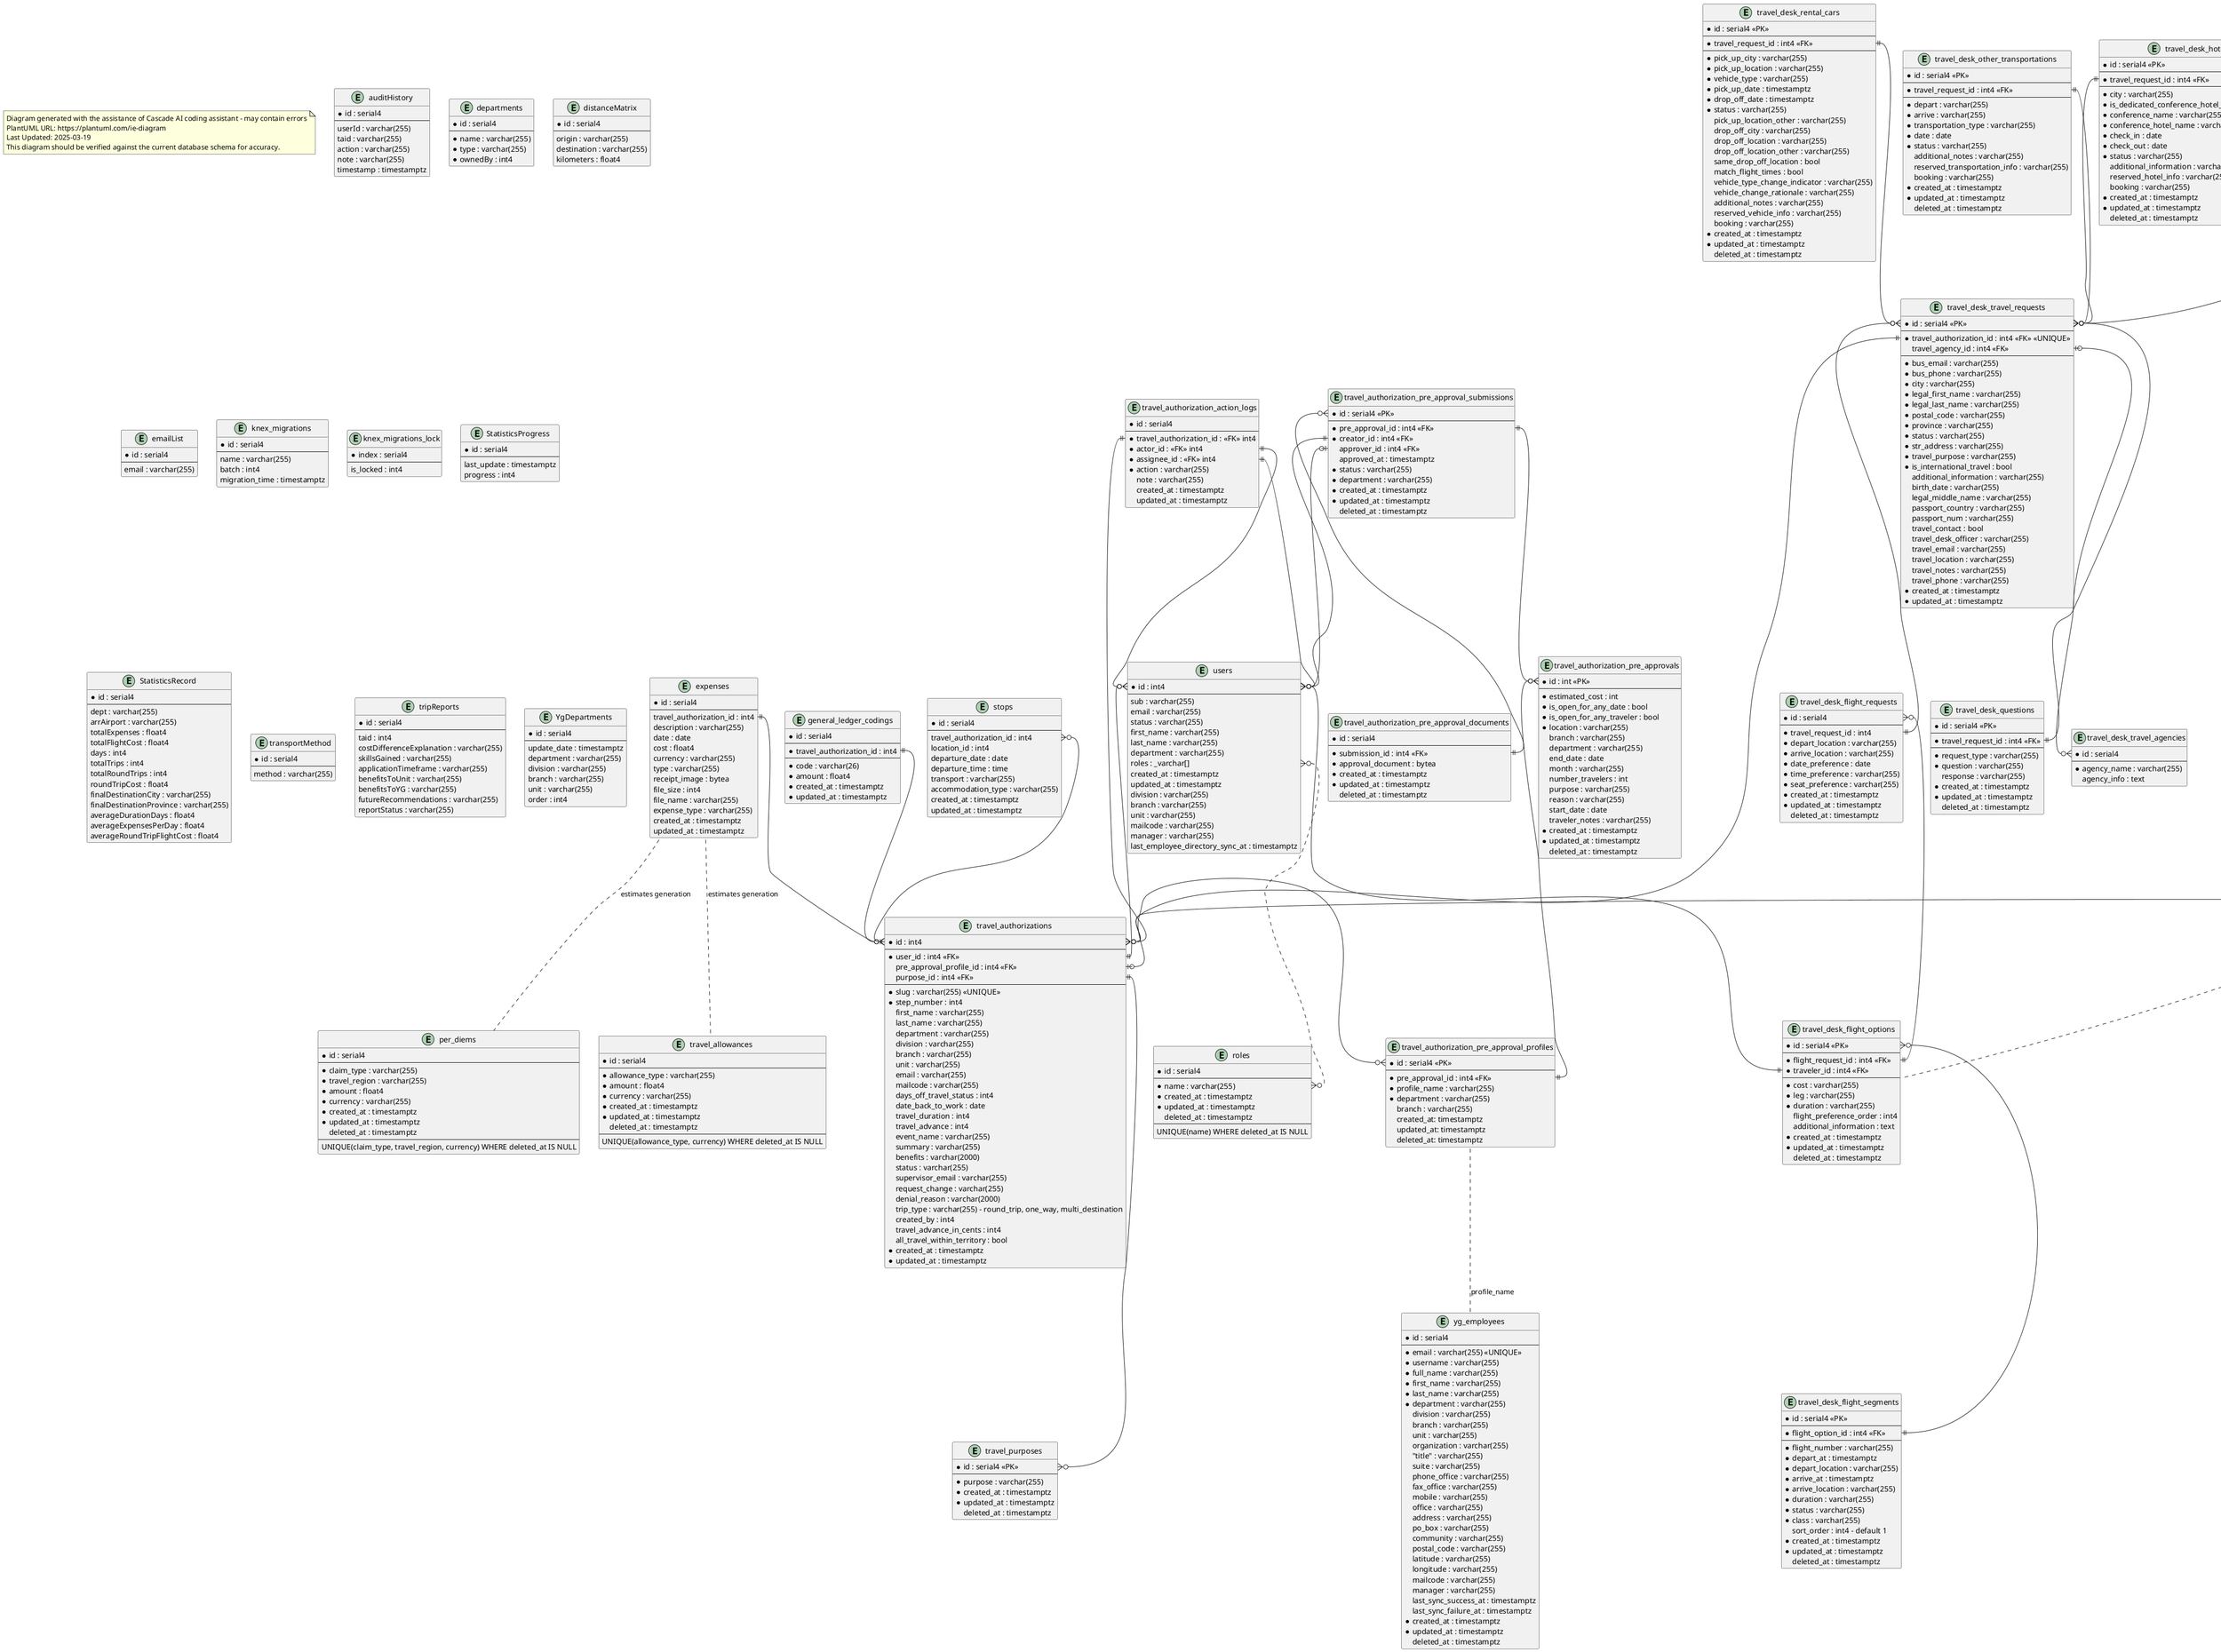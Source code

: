 @startuml Entity Relationship Diagram
top to bottom direction

note as Disclaimer
Diagram generated with the assistance of Cascade AI coding assistant - may contain errors
PlantUML URL: https://plantuml.com/ie-diagram
Last Updated: 2025-03-19
This diagram should be verified against the current database schema for accuracy.
end note

entity "auditHistory" {
  * id : serial4
  --
  userId : varchar(255)
  taid : varchar(255)
  action : varchar(255)
  note : varchar(255)
  timestamp : timestamptz
}

entity "departments" {
  * id : serial4
  --
  * name : varchar(255)
  * type : varchar(255)
  * ownedBy : int4
}

entity "distanceMatrix" {
  * id : serial4
  --
  origin : varchar(255)
  destination : varchar(255)
  kilometers : float4
}

entity "emailList" {
  * id : serial4
  --
  email : varchar(255)
}

entity "expenses" {
  * id : serial4
  --
  travel_authorization_id : int4
  description : varchar(255)
  date : date
  cost : float4
  currency : varchar(255)
  type : varchar(255)
  receipt_image : bytea
  file_size : int4
  file_name : varchar(255)
  expense_type : varchar(255)
  created_at : timestamptz
  updated_at : timestamptz
}

entity "flight_reconciliations" {
  * id : serial4 <<PK>>
  --
  * reconcilerd_id : int4 <<FK>>
  * external_trav_com_identifier : int4 <<UNIQUE>>
  * invoice_detail_segment numeric(19, 4)
  * invoice_detail_vendor_name varchar(255)
  * invoice_detail_computed_traveler_first_name varchar(255)
  * invoice_detail_computed_traveler_last_name varchar(255)
  * reconciled : bool : default false
  --
  invoice_booking_date timestamptz
  invoice_department varchar(255)
  invoice_detail_computed_agent_name varchar(255)
  segments_computed_flight_info text
  segments_computed_final_destination varchar(255)
  reconcile_period : int4
  --
  * created_at : timestamptz : default CURRENT_TIMESTAMP
  * updated_at : timestamptz : default CURRENT_TIMESTAMP
  deleted_at : timestamptz
  --
  Relates to external TravCom database table ARInvoiceDetailsNoHealth -> InvoiceDetailID
}

entity "general_ledger_codings" {
  * id : serial4
  --
  * travel_authorization_id : int4
  --
  * code : varchar(26)
  * amount : float4
  * created_at : timestamptz
  * updated_at : timestamptz
}

entity "knex_migrations" {
  * id : serial4
  --
  name : varchar(255)
  batch : int4
  migration_time : timestamptz
}

entity "knex_migrations_lock" {
  * index : serial4
  --
  is_locked : int4
}

entity "locations" {
  * id : int4
  --
  province : varchar(255)
  city : varchar(255)
  created_at : timestamptz
  updated_at : timestamptz
}

entity "per_diems" {
  * id : serial4
  --
  * claim_type : varchar(255)
  * travel_region : varchar(255)
  * amount : float4
  * currency : varchar(255)
  * created_at : timestamptz
  * updated_at : timestamptz
  deleted_at : timestamptz
  --
  UNIQUE(claim_type, travel_region, currency) WHERE deleted_at IS NULL
}

entity "roles" {
  * id : serial4
  --
  * name : varchar(255)
  * created_at : timestamptz
  * updated_at : timestamptz
  deleted_at : timestamptz
  --
  UNIQUE(name) WHERE deleted_at IS NULL
}

entity "StatisticsProgress" {
  * id : serial4
  --
  last_update : timestamptz
  progress : int4
}

entity "StatisticsRecord" {
  * id : serial4
  --
  dept : varchar(255)
  arrAirport : varchar(255)
  totalExpenses : float4
  totalFlightCost : float4
  days : int4
  totalTrips : int4
  totalRoundTrips : int4
  roundTripCost : float4
  finalDestinationCity : varchar(255)
  finalDestinationProvince : varchar(255)
  averageDurationDays : float4
  averageExpensesPerDay : float4
  averageRoundTripFlightCost : float4
}

entity "stops" {
  * id : serial4
  --
  travel_authorization_id : int4
  location_id : int4
  departure_date : date
  departure_time : time
  transport : varchar(255)
  accommodation_type : varchar(255)
  created_at : timestamptz
  updated_at : timestamptz
}

entity "transportMethod" {
  * id : serial4
  --
  method : varchar(255)
}

entity "travel_allowances" {
  * id : serial4
  --
  * allowance_type : varchar(255)
  * amount : float4
  * currency : varchar(255)
  * created_at : timestamptz
  * updated_at : timestamptz
  deleted_at : timestamptz
  --
  UNIQUE(allowance_type, currency) WHERE deleted_at IS NULL
}

entity "travel_authorization_action_logs" {
  * id : serial4
  --
  * travel_authorization_id : <<FK>> int4
  * actor_id : <<FK>> int4
  * assignee_id : <<FK>> int4
  * action : varchar(255)
  note : varchar(255)
  created_at : timestamptz
  updated_at : timestamptz
}

together {
  entity "travel_authorization_pre_approval_documents" {
    * id : serial4
    --
    * submission_id : int4 <<FK>>
    * approval_document : bytea
    * created_at : timestamptz
    * updated_at : timestamptz
    deleted_at : timestamptz
  }

  entity "travel_authorization_pre_approval_profiles" {
    * id : serial4 <<PK>>
    --
    * pre_approval_id : int4 <<FK>>
    * profile_name : varchar(255)
    * department : varchar(255)
    branch : varchar(255)
    created_at: timestamptz
    updated_at: timestamptz
    deleted_at: timestamptz
  }

  entity "travel_authorization_pre_approval_submissions" {
    * id : serial4 <<PK>>
    --
    * pre_approval_id : int4 <<FK>>
    * creator_id : int4 <<FK>>
    approver_id : int4 <<FK>>
    approved_at : timestamptz
    * status : varchar(255)
    * department : varchar(255)
    * created_at : timestamptz
    * updated_at : timestamptz
    deleted_at : timestamptz
  }

  entity "travel_authorization_pre_approvals" {
    * id : int <<PK>>
    --
    * estimated_cost : int
    * is_open_for_any_date : bool
    * is_open_for_any_traveler : bool
    * location : varchar(255)
    branch : varchar(255)
    department : varchar(255)
    end_date : date
    month : varchar(255)
    number_travelers : int
    purpose : varchar(255)
    reason : varchar(255)
    start_date : date
    traveler_notes : varchar(255)
    * created_at : timestamptz
    * updated_at : timestamptz
    deleted_at : timestamptz
  }
}

entity "travel_authorizations" {
  * id : int4
  --
  * user_id : int4 <<FK>>
  pre_approval_profile_id : int4 <<FK>>
  purpose_id : int4 <<FK>>
  --
  * slug : varchar(255) <<UNIQUE>>
  * step_number : int4
  first_name : varchar(255)
  last_name : varchar(255)
  department : varchar(255)
  division : varchar(255)
  branch : varchar(255)
  unit : varchar(255)
  email : varchar(255)
  mailcode : varchar(255)
  days_off_travel_status : int4
  date_back_to_work : date
  travel_duration : int4
  travel_advance : int4
  event_name : varchar(255)
  summary : varchar(255)
  benefits : varchar(2000)
  status : varchar(255)
  supervisor_email : varchar(255)
  request_change : varchar(255)
  denial_reason : varchar(2000)
  trip_type : varchar(255) - round_trip, one_way, multi_destination
  created_by : int4
  travel_advance_in_cents : int4
  all_travel_within_territory : bool
  * created_at : timestamptz
  * updated_at : timestamptz
}

together {
  entity "travel_desk_passenger_name_record_documents" {
    * id : serial4
    --
    * travel_desk_travel_request_id : int4 <<FK>>
    --
    pnr_document : bytea
    invoice_number : varchar(255)
    * created_at : timestamptz
    * updated_at : timestamptz
    deleted_at : timestamptz
  }

  entity "travel_desk_travel_requests" {
    * id : serial4 <<PK>>
    --
    * travel_authorization_id : int4 <<FK>> <<UNIQUE>>
    travel_agency_id : int4 <<FK>>
    --
    * bus_email : varchar(255)
    * bus_phone : varchar(255)
    * city : varchar(255)
    * legal_first_name : varchar(255)
    * legal_last_name : varchar(255)
    * postal_code : varchar(255)
    * province : varchar(255)
    * status : varchar(255)
    * str_address : varchar(255)
    * travel_purpose : varchar(255)
    * is_international_travel : bool
    additional_information : varchar(255)
    birth_date : varchar(255)
    legal_middle_name : varchar(255)
    passport_country : varchar(255)
    passport_num : varchar(255)
    travel_contact : bool
    travel_desk_officer : varchar(255)
    travel_email : varchar(255)
    travel_location : varchar(255)
    travel_notes : varchar(255)
    travel_phone : varchar(255)
    * created_at : timestamptz
    * updated_at : timestamptz
  }

  entity "travel_desk_flight_options" {
    * id : serial4 <<PK>>
    --
    * flight_request_id : int4 <<FK>>
    * traveler_id : int4 <<FK>>
    --
    *cost : varchar(255)
    * leg : varchar(255)
    * duration : varchar(255)
    flight_preference_order : int4
    additional_information : text
    * created_at : timestamptz
    * updated_at : timestamptz
    deleted_at : timestamptz
  }

  entity "travel_desk_flight_requests" {
    * id : serial4
    --
    * travel_request_id : int4
    * depart_location : varchar(255)
    * arrive_location : varchar(255)
    * date_preference : date
    * time_preference : varchar(255)
    * seat_preference : varchar(255)
    * created_at : timestamptz
    * updated_at : timestamptz
    deleted_at : timestamptz
  }

  entity "travel_desk_flight_segments" {
    * id : serial4 <<PK>>
    --
    * flight_option_id : int4 <<FK>>
    --
    * flight_number : varchar(255)
    * depart_at : timestamptz
    * depart_location : varchar(255)
    * arrive_at : timestamptz
    * arrive_location : varchar(255)
    * duration : varchar(255)
    * status : varchar(255)
    * class : varchar(255)
    sort_order : int4 - default 1
    * created_at : timestamptz
    * updated_at : timestamptz
    deleted_at : timestamptz
  }

  entity "travel_desk_hotels" {
    * id : serial4 <<PK>>
    --
    * travel_request_id : int4 <<FK>>
    --
    * city : varchar(255)
    * is_dedicated_conference_hotel_available : bool
    * conference_name : varchar(255)
    * conference_hotel_name : varchar(255)
    * check_in : date
    * check_out : date
    * status : varchar(255)
    additional_information : varchar(255)
    reserved_hotel_info : varchar(255)
    booking : varchar(255)
    * created_at : timestamptz
    * updated_at : timestamptz
    deleted_at : timestamptz
  }

  entity "travel_desk_other_transportations" {
    * id : serial4 <<PK>>
    --
    * travel_request_id : int4 <<FK>>
    --
    * depart : varchar(255)
    * arrive : varchar(255)
    * transportation_type : varchar(255)
    * date : date
    * status : varchar(255)
    additional_notes : varchar(255)
    reserved_transportation_info : varchar(255)
    booking : varchar(255)
    * created_at : timestamptz
    * updated_at : timestamptz
    deleted_at : timestamptz
  }

  entity "travel_desk_questions" {
    * id : serial4 <<PK>>
    --
    * travel_request_id : int4 <<FK>>
    --
    * request_type : varchar(255)
    * question : varchar(255)
    response : varchar(255)
    * created_at : timestamptz
    * updated_at : timestamptz
    deleted_at : timestamptz
  }

  entity "travel_desk_rental_cars" {
    * id : serial4 <<PK>>
    --
    * travel_request_id : int4 <<FK>>
    --
    * pick_up_city : varchar(255)
    * pick_up_location : varchar(255)
    * vehicle_type : varchar(255)
    * pick_up_date : timestamptz
    * drop_off_date : timestamptz
    * status : varchar(255)
    pick_up_location_other : varchar(255)
    drop_off_city : varchar(255)
    drop_off_location : varchar(255)
    drop_off_location_other : varchar(255)
    same_drop_off_location : bool
    match_flight_times : bool
    vehicle_type_change_indicator : varchar(255)
    vehicle_change_rationale : varchar(255)
    additional_notes : varchar(255)
    reserved_vehicle_info : varchar(255)
    booking : varchar(255)
    * created_at : timestamptz
    * updated_at : timestamptz
    deleted_at : timestamptz
  }

  entity "travel_desk_travel_agencies" {
    * id : serial4
    --
    * agency_name : varchar(255)
    agency_info : text
  }
}

entity "travel_purposes" {
  * id : serial4 <<PK>>
  --
  * purpose : varchar(255)
  * created_at : timestamptz
  * updated_at : timestamptz
  deleted_at : timestamptz
}

entity "travel_segments" {
  * id : serial4
  --
  * travel_authorization_id : int4
  departure_location_id : int4
  arrival_location_id : int4
  --
  * segment_number : int4
  departure_on : date
  departure_time : varchar(255)
  mode_of_transport : varchar(255)
  mode_of_transport_other : varchar(255)
  accommodation_type : varchar(255)
  accommodation_type_other : varchar(255)
  * created_at : timestamptz
  * updated_at : timestamptz
}

entity "tripReports" {
  * id : serial4
  --
  taid : int4
  costDifferenceExplanation : varchar(255)
  skillsGained : varchar(255)
  applicationTimeframe : varchar(255)
  benefitsToUnit : varchar(255)
  benefitsToYG : varchar(255)
  futureRecommendations : varchar(255)
  reportStatus : varchar(255)
}

entity "users" {
  * id : int4
  --
  sub : varchar(255)
  email : varchar(255)
  status : varchar(255)
  first_name : varchar(255)
  last_name : varchar(255)
  department : varchar(255)
  roles : _varchar[]
  created_at : timestamptz
  updated_at : timestamptz
  division : varchar(255)
  branch : varchar(255)
  unit : varchar(255)
  mailcode : varchar(255)
  manager : varchar(255)
  last_employee_directory_sync_at : timestamptz
}

entity "YgDepartments" {
  * id : serial4
  --
  update_date : timestamptz
  department : varchar(255)
  division : varchar(255)
  branch : varchar(255)
  unit : varchar(255)
  order : int4
}

entity "yg_employees" {
  * id : serial4
  --
  * email : varchar(255) <<UNIQUE>>
  * username : varchar(255)
  * full_name : varchar(255)
  * first_name : varchar(255)
  * last_name : varchar(255)
  * department : varchar(255)
  division : varchar(255)
  branch : varchar(255)
  unit : varchar(255)
  organization : varchar(255)
  "title" : varchar(255)
  suite : varchar(255)
  phone_office : varchar(255)
  fax_office : varchar(255)
  mobile : varchar(255)
  office : varchar(255)
  address : varchar(255)
  po_box : varchar(255)
  community : varchar(255)
  postal_code : varchar(255)
  latitude : varchar(255)
  longitude : varchar(255)
  mailcode : varchar(255)
  manager : varchar(255)
  last_sync_success_at : timestamptz
  last_sync_failure_at : timestamptz
  * created_at : timestamptz
  * updated_at : timestamptz
  deleted_at : timestamptz
}

namespace external #LightGrey {
  entity "ARInvoicesNoHealth" {
    * InvoiceID : decimal(18,0) <<PK>>
    --
    * InvoiceNumber : nvarchar(10)
    --
    ProfileNumber : nvarchar(10)
    ProfileName : nvarchar(50)
    Department : nvarchar(30)
    BookingDate : datetime2
    SystemDate : datetime2
    Description : nvarchar(50)
    InvoiceRemarks : nvarchar(MAX)
    --
    From the TravCom database, supports flight_reconciliations.
  }
}

' Relationships
expenses .. per_diems : estimates generation
expenses .. travel_allowances : estimates generation
flight_reconciliations .. travel_desk_flight_options : flight bookings
travel_authorization_pre_approval_profiles .. yg_employees : profile_name

expenses::travel_authorization_id ||--o{ travel_authorizations::id
general_ledger_codings::travel_authorization_id ||--o{ travel_authorizations::id
stops::travel_authorization_id }o--|| travel_authorizations::id
travel_authorization_action_logs::actor_id ||--o{ users::id
travel_authorization_action_logs::assignee_id ||--o{ users::id
travel_authorization_action_logs::travel_authorization_id ||--o{ travel_authorizations::id
travel_authorization_pre_approval_submissions::approver_id |o--o{ users::id
travel_authorization_pre_approval_submissions::creator_id ||--o{ users::id
travel_authorization_pre_approval_submissions::id }o--|| travel_authorization_pre_approval_documents::submission_id
travel_authorization_pre_approval_submissions::pre_approval_id ||--o{ travel_authorization_pre_approvals::id
travel_authorization_pre_approvals::id }o--|| travel_authorization_pre_approval_profiles::pre_approval_id
travel_authorizations::pre_approval_profile_id |o--o{ travel_authorization_pre_approval_profiles::id
travel_authorizations::purpose_id ||--o{ travel_purposes::id
travel_desk_flight_options::id }o--|| travel_desk_flight_segments::flight_option_id
travel_desk_flight_requests::id }o--|| travel_desk_flight_options::flight_request_id
travel_desk_hotels::travel_request_id ||--o{ travel_desk_travel_requests::id
travel_desk_other_transportations::travel_request_id ||--o{ travel_desk_travel_requests::id
travel_desk_passenger_name_record_documents::travel_desk_travel_request_id ||--o{ travel_desk_travel_requests::id
travel_desk_rental_cars::travel_request_id ||--o{ travel_desk_travel_requests::id
travel_desk_travel_requests::id }o--|| travel_desk_flight_requests::travel_request_id
travel_desk_travel_requests::id }o--|| travel_desk_questions::travel_request_id
travel_desk_travel_requests::travel_agency_id |o--o{ travel_desk_travel_agencies::id
travel_desk_travel_requests::travel_authorization_id ||--o{ travel_authorizations::id
travel_segments::arrival_location_id |o--o{ locations::id
travel_segments::departure_location_id |o--o{ locations::id
travel_segments::travel_authorization_id ||--o{ travel_authorizations::id
users::id }o--|| travel_authorizations::user_id
users::id }o--|| travel_desk_flight_options::traveler_id
users::roles }o..o{ roles::name

flight_reconciliations::external_trav_com_identifier ||..o{ external.ARInvoicesNoHealth::InvoiceNumber
@enduml
